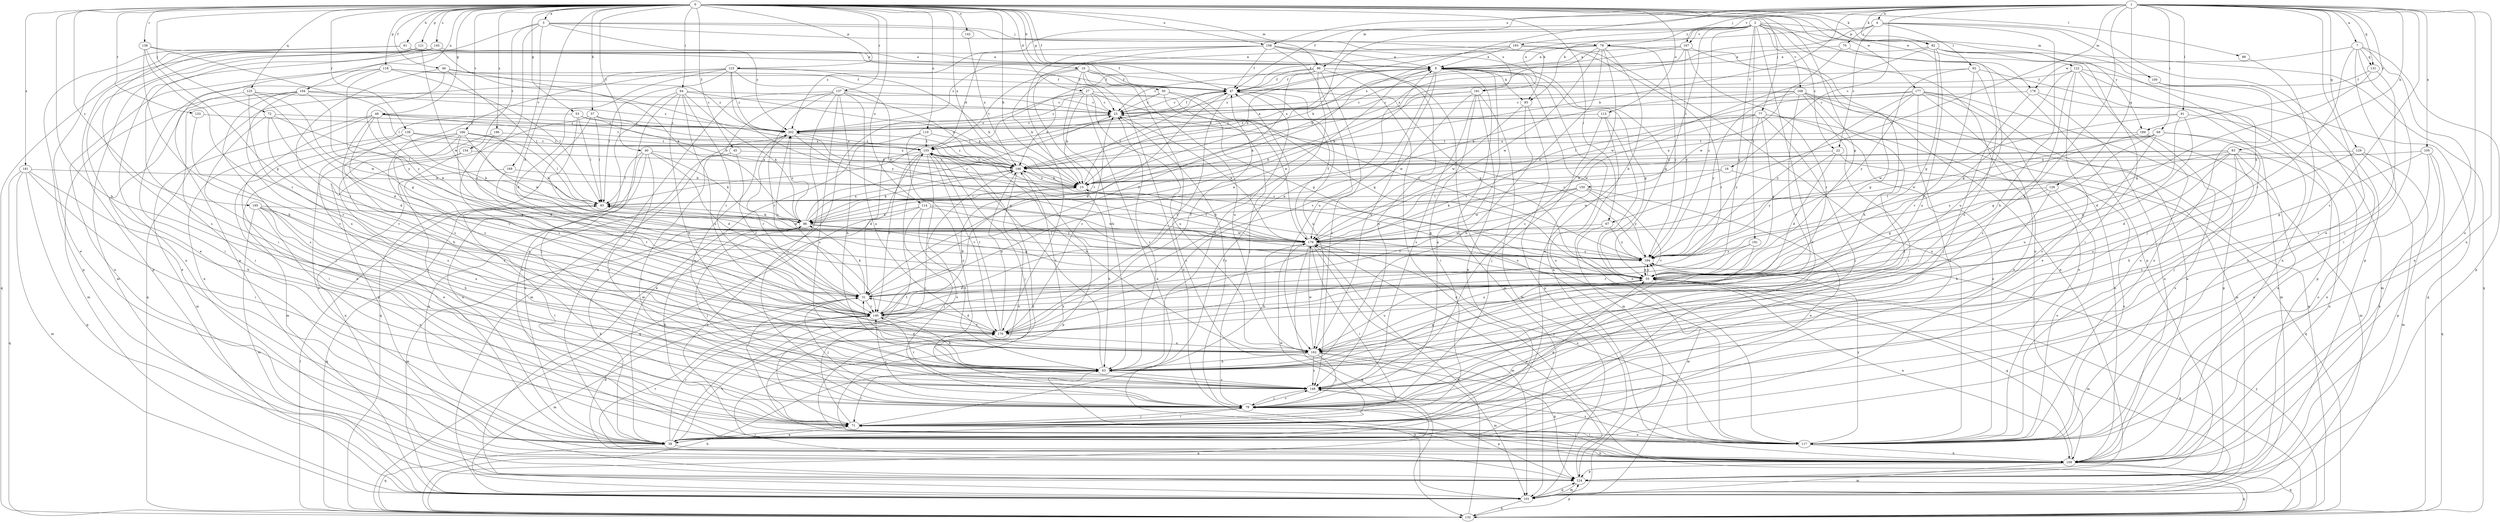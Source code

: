 strict digraph  {
0;
1;
2;
3;
4;
7;
8;
10;
15;
16;
22;
23;
27;
31;
39;
40;
45;
46;
47;
49;
50;
53;
55;
57;
61;
63;
64;
67;
69;
70;
71;
72;
77;
78;
79;
82;
83;
85;
86;
88;
91;
92;
93;
96;
100;
101;
104;
105;
109;
110;
113;
114;
117;
118;
121;
122;
123;
124;
125;
126;
129;
131;
132;
133;
137;
138;
139;
140;
142;
145;
148;
150;
154;
155;
158;
161;
162;
166;
167;
168;
169;
170;
177;
178;
179;
181;
186;
189;
191;
193;
194;
195;
196;
202;
0 -> 3  [label=a];
0 -> 10  [label=b];
0 -> 15  [label=b];
0 -> 27  [label=d];
0 -> 31  [label=d];
0 -> 40  [label=f];
0 -> 45  [label=f];
0 -> 46  [label=f];
0 -> 47  [label=f];
0 -> 49  [label=g];
0 -> 50  [label=g];
0 -> 53  [label=g];
0 -> 55  [label=g];
0 -> 57  [label=h];
0 -> 61  [label=h];
0 -> 63  [label=h];
0 -> 64  [label=i];
0 -> 67  [label=i];
0 -> 72  [label=j];
0 -> 77  [label=j];
0 -> 82  [label=k];
0 -> 88  [label=l];
0 -> 96  [label=m];
0 -> 104  [label=n];
0 -> 110  [label=o];
0 -> 113  [label=o];
0 -> 114  [label=o];
0 -> 118  [label=p];
0 -> 121  [label=p];
0 -> 122  [label=p];
0 -> 123  [label=p];
0 -> 125  [label=q];
0 -> 133  [label=r];
0 -> 137  [label=r];
0 -> 138  [label=r];
0 -> 139  [label=r];
0 -> 142  [label=s];
0 -> 145  [label=s];
0 -> 158  [label=u];
0 -> 166  [label=v];
0 -> 177  [label=w];
0 -> 178  [label=w];
0 -> 181  [label=x];
0 -> 186  [label=x];
0 -> 195  [label=z];
0 -> 196  [label=z];
1 -> 4  [label=a];
1 -> 7  [label=a];
1 -> 15  [label=b];
1 -> 16  [label=c];
1 -> 39  [label=e];
1 -> 47  [label=f];
1 -> 63  [label=h];
1 -> 67  [label=i];
1 -> 69  [label=i];
1 -> 78  [label=j];
1 -> 82  [label=k];
1 -> 83  [label=k];
1 -> 91  [label=l];
1 -> 96  [label=m];
1 -> 105  [label=n];
1 -> 109  [label=n];
1 -> 117  [label=o];
1 -> 126  [label=q];
1 -> 129  [label=q];
1 -> 131  [label=q];
1 -> 148  [label=s];
1 -> 158  [label=u];
1 -> 167  [label=v];
1 -> 186  [label=x];
1 -> 189  [label=y];
2 -> 15  [label=b];
2 -> 22  [label=c];
2 -> 39  [label=e];
2 -> 55  [label=g];
2 -> 85  [label=k];
2 -> 100  [label=m];
2 -> 109  [label=n];
2 -> 124  [label=p];
2 -> 150  [label=t];
2 -> 167  [label=v];
2 -> 168  [label=v];
2 -> 189  [label=y];
2 -> 191  [label=y];
2 -> 193  [label=y];
2 -> 194  [label=y];
2 -> 202  [label=z];
3 -> 78  [label=j];
3 -> 85  [label=k];
3 -> 124  [label=p];
3 -> 140  [label=r];
3 -> 154  [label=t];
3 -> 161  [label=u];
3 -> 169  [label=v];
3 -> 202  [label=z];
4 -> 22  [label=c];
4 -> 63  [label=h];
4 -> 70  [label=i];
4 -> 92  [label=l];
4 -> 100  [label=m];
4 -> 124  [label=p];
4 -> 161  [label=u];
4 -> 186  [label=x];
7 -> 71  [label=i];
7 -> 79  [label=j];
7 -> 109  [label=n];
7 -> 124  [label=p];
7 -> 131  [label=q];
7 -> 140  [label=r];
7 -> 178  [label=w];
8 -> 47  [label=f];
8 -> 55  [label=g];
8 -> 85  [label=k];
8 -> 86  [label=k];
8 -> 101  [label=m];
8 -> 117  [label=o];
8 -> 162  [label=u];
8 -> 170  [label=v];
8 -> 202  [label=z];
10 -> 15  [label=b];
10 -> 47  [label=f];
10 -> 55  [label=g];
10 -> 63  [label=h];
10 -> 109  [label=n];
10 -> 117  [label=o];
10 -> 155  [label=t];
10 -> 162  [label=u];
15 -> 47  [label=f];
15 -> 55  [label=g];
15 -> 63  [label=h];
15 -> 93  [label=l];
15 -> 186  [label=x];
16 -> 15  [label=b];
16 -> 117  [label=o];
16 -> 179  [label=w];
22 -> 31  [label=d];
22 -> 132  [label=q];
22 -> 186  [label=x];
22 -> 194  [label=y];
23 -> 47  [label=f];
23 -> 179  [label=w];
23 -> 202  [label=z];
27 -> 15  [label=b];
27 -> 23  [label=c];
27 -> 55  [label=g];
27 -> 101  [label=m];
27 -> 109  [label=n];
27 -> 162  [label=u];
27 -> 186  [label=x];
27 -> 194  [label=y];
31 -> 8  [label=a];
31 -> 71  [label=i];
31 -> 79  [label=j];
31 -> 86  [label=k];
31 -> 140  [label=r];
31 -> 202  [label=z];
39 -> 71  [label=i];
39 -> 86  [label=k];
39 -> 109  [label=n];
39 -> 132  [label=q];
39 -> 140  [label=r];
39 -> 155  [label=t];
39 -> 170  [label=v];
39 -> 179  [label=w];
39 -> 202  [label=z];
40 -> 31  [label=d];
40 -> 39  [label=e];
40 -> 86  [label=k];
40 -> 93  [label=l];
40 -> 109  [label=n];
40 -> 148  [label=s];
40 -> 186  [label=x];
45 -> 79  [label=j];
45 -> 140  [label=r];
45 -> 186  [label=x];
46 -> 15  [label=b];
46 -> 47  [label=f];
46 -> 93  [label=l];
46 -> 140  [label=r];
46 -> 194  [label=y];
47 -> 23  [label=c];
47 -> 31  [label=d];
47 -> 63  [label=h];
47 -> 155  [label=t];
47 -> 162  [label=u];
47 -> 170  [label=v];
49 -> 63  [label=h];
49 -> 101  [label=m];
49 -> 117  [label=o];
49 -> 155  [label=t];
49 -> 170  [label=v];
49 -> 179  [label=w];
49 -> 186  [label=x];
49 -> 202  [label=z];
50 -> 23  [label=c];
50 -> 55  [label=g];
50 -> 79  [label=j];
50 -> 179  [label=w];
50 -> 202  [label=z];
53 -> 15  [label=b];
53 -> 39  [label=e];
53 -> 93  [label=l];
53 -> 194  [label=y];
53 -> 202  [label=z];
55 -> 31  [label=d];
55 -> 101  [label=m];
55 -> 109  [label=n];
55 -> 155  [label=t];
55 -> 162  [label=u];
55 -> 194  [label=y];
57 -> 93  [label=l];
57 -> 124  [label=p];
57 -> 132  [label=q];
57 -> 186  [label=x];
57 -> 202  [label=z];
61 -> 8  [label=a];
61 -> 23  [label=c];
61 -> 39  [label=e];
61 -> 47  [label=f];
61 -> 124  [label=p];
61 -> 148  [label=s];
63 -> 23  [label=c];
63 -> 31  [label=d];
63 -> 55  [label=g];
63 -> 71  [label=i];
63 -> 148  [label=s];
63 -> 155  [label=t];
64 -> 15  [label=b];
64 -> 23  [label=c];
64 -> 63  [label=h];
64 -> 79  [label=j];
64 -> 86  [label=k];
64 -> 117  [label=o];
64 -> 140  [label=r];
64 -> 162  [label=u];
67 -> 101  [label=m];
67 -> 179  [label=w];
67 -> 194  [label=y];
69 -> 55  [label=g];
69 -> 79  [label=j];
69 -> 109  [label=n];
69 -> 155  [label=t];
69 -> 162  [label=u];
69 -> 179  [label=w];
69 -> 186  [label=x];
70 -> 8  [label=a];
70 -> 162  [label=u];
70 -> 179  [label=w];
71 -> 39  [label=e];
71 -> 47  [label=f];
71 -> 55  [label=g];
71 -> 79  [label=j];
71 -> 86  [label=k];
71 -> 93  [label=l];
71 -> 117  [label=o];
71 -> 186  [label=x];
72 -> 31  [label=d];
72 -> 79  [label=j];
72 -> 93  [label=l];
72 -> 170  [label=v];
72 -> 202  [label=z];
77 -> 55  [label=g];
77 -> 79  [label=j];
77 -> 109  [label=n];
77 -> 117  [label=o];
77 -> 179  [label=w];
77 -> 186  [label=x];
77 -> 194  [label=y];
77 -> 202  [label=z];
78 -> 8  [label=a];
78 -> 39  [label=e];
78 -> 47  [label=f];
78 -> 86  [label=k];
78 -> 124  [label=p];
78 -> 148  [label=s];
78 -> 170  [label=v];
78 -> 179  [label=w];
78 -> 194  [label=y];
79 -> 8  [label=a];
79 -> 23  [label=c];
79 -> 71  [label=i];
79 -> 124  [label=p];
79 -> 140  [label=r];
79 -> 148  [label=s];
79 -> 194  [label=y];
82 -> 8  [label=a];
82 -> 55  [label=g];
82 -> 71  [label=i];
82 -> 79  [label=j];
82 -> 132  [label=q];
82 -> 162  [label=u];
82 -> 179  [label=w];
83 -> 15  [label=b];
83 -> 31  [label=d];
83 -> 55  [label=g];
83 -> 63  [label=h];
83 -> 109  [label=n];
83 -> 117  [label=o];
83 -> 148  [label=s];
83 -> 186  [label=x];
83 -> 194  [label=y];
85 -> 63  [label=h];
85 -> 124  [label=p];
85 -> 179  [label=w];
86 -> 23  [label=c];
86 -> 55  [label=g];
86 -> 79  [label=j];
86 -> 101  [label=m];
86 -> 179  [label=w];
86 -> 186  [label=x];
86 -> 202  [label=z];
88 -> 109  [label=n];
91 -> 31  [label=d];
91 -> 109  [label=n];
91 -> 148  [label=s];
91 -> 179  [label=w];
91 -> 202  [label=z];
92 -> 47  [label=f];
92 -> 117  [label=o];
92 -> 162  [label=u];
92 -> 170  [label=v];
92 -> 194  [label=y];
93 -> 86  [label=k];
93 -> 132  [label=q];
93 -> 179  [label=w];
96 -> 23  [label=c];
96 -> 31  [label=d];
96 -> 47  [label=f];
96 -> 93  [label=l];
96 -> 117  [label=o];
96 -> 132  [label=q];
96 -> 140  [label=r];
96 -> 148  [label=s];
100 -> 101  [label=m];
100 -> 117  [label=o];
101 -> 63  [label=h];
101 -> 124  [label=p];
101 -> 132  [label=q];
104 -> 23  [label=c];
104 -> 39  [label=e];
104 -> 55  [label=g];
104 -> 71  [label=i];
104 -> 148  [label=s];
104 -> 162  [label=u];
104 -> 202  [label=z];
105 -> 55  [label=g];
105 -> 109  [label=n];
105 -> 117  [label=o];
105 -> 132  [label=q];
105 -> 186  [label=x];
109 -> 8  [label=a];
109 -> 31  [label=d];
109 -> 55  [label=g];
109 -> 79  [label=j];
109 -> 101  [label=m];
109 -> 124  [label=p];
109 -> 132  [label=q];
109 -> 140  [label=r];
109 -> 155  [label=t];
110 -> 39  [label=e];
110 -> 148  [label=s];
110 -> 155  [label=t];
110 -> 194  [label=y];
113 -> 79  [label=j];
113 -> 101  [label=m];
113 -> 117  [label=o];
113 -> 202  [label=z];
114 -> 63  [label=h];
114 -> 79  [label=j];
114 -> 86  [label=k];
114 -> 117  [label=o];
114 -> 179  [label=w];
114 -> 194  [label=y];
117 -> 71  [label=i];
117 -> 109  [label=n];
117 -> 148  [label=s];
117 -> 186  [label=x];
117 -> 194  [label=y];
118 -> 47  [label=f];
118 -> 71  [label=i];
118 -> 93  [label=l];
118 -> 109  [label=n];
118 -> 194  [label=y];
118 -> 202  [label=z];
121 -> 8  [label=a];
121 -> 39  [label=e];
121 -> 71  [label=i];
121 -> 124  [label=p];
121 -> 179  [label=w];
122 -> 39  [label=e];
122 -> 47  [label=f];
122 -> 55  [label=g];
122 -> 117  [label=o];
122 -> 124  [label=p];
122 -> 132  [label=q];
122 -> 148  [label=s];
123 -> 15  [label=b];
123 -> 31  [label=d];
123 -> 47  [label=f];
123 -> 93  [label=l];
123 -> 132  [label=q];
123 -> 148  [label=s];
123 -> 179  [label=w];
123 -> 194  [label=y];
123 -> 202  [label=z];
124 -> 101  [label=m];
124 -> 132  [label=q];
124 -> 179  [label=w];
125 -> 23  [label=c];
125 -> 31  [label=d];
125 -> 101  [label=m];
125 -> 170  [label=v];
125 -> 179  [label=w];
126 -> 55  [label=g];
126 -> 63  [label=h];
126 -> 93  [label=l];
126 -> 117  [label=o];
129 -> 101  [label=m];
129 -> 124  [label=p];
129 -> 162  [label=u];
129 -> 186  [label=x];
131 -> 47  [label=f];
131 -> 55  [label=g];
131 -> 148  [label=s];
132 -> 55  [label=g];
132 -> 63  [label=h];
132 -> 93  [label=l];
132 -> 124  [label=p];
132 -> 179  [label=w];
132 -> 194  [label=y];
133 -> 170  [label=v];
133 -> 202  [label=z];
137 -> 23  [label=c];
137 -> 39  [label=e];
137 -> 63  [label=h];
137 -> 79  [label=j];
137 -> 101  [label=m];
137 -> 140  [label=r];
137 -> 148  [label=s];
137 -> 162  [label=u];
137 -> 186  [label=x];
138 -> 8  [label=a];
138 -> 55  [label=g];
138 -> 63  [label=h];
138 -> 93  [label=l];
138 -> 140  [label=r];
139 -> 71  [label=i];
139 -> 86  [label=k];
139 -> 155  [label=t];
139 -> 170  [label=v];
139 -> 186  [label=x];
140 -> 8  [label=a];
140 -> 15  [label=b];
140 -> 63  [label=h];
140 -> 101  [label=m];
140 -> 170  [label=v];
142 -> 186  [label=x];
145 -> 8  [label=a];
145 -> 86  [label=k];
145 -> 101  [label=m];
145 -> 109  [label=n];
145 -> 132  [label=q];
148 -> 79  [label=j];
148 -> 132  [label=q];
148 -> 140  [label=r];
150 -> 39  [label=e];
150 -> 86  [label=k];
150 -> 93  [label=l];
150 -> 140  [label=r];
150 -> 170  [label=v];
150 -> 179  [label=w];
150 -> 194  [label=y];
154 -> 39  [label=e];
154 -> 162  [label=u];
154 -> 186  [label=x];
155 -> 8  [label=a];
155 -> 31  [label=d];
155 -> 71  [label=i];
155 -> 79  [label=j];
155 -> 132  [label=q];
155 -> 140  [label=r];
155 -> 162  [label=u];
155 -> 170  [label=v];
155 -> 186  [label=x];
158 -> 8  [label=a];
158 -> 47  [label=f];
158 -> 55  [label=g];
158 -> 140  [label=r];
158 -> 148  [label=s];
158 -> 155  [label=t];
158 -> 162  [label=u];
158 -> 170  [label=v];
161 -> 23  [label=c];
161 -> 39  [label=e];
161 -> 71  [label=i];
161 -> 86  [label=k];
161 -> 101  [label=m];
161 -> 148  [label=s];
161 -> 179  [label=w];
162 -> 63  [label=h];
162 -> 79  [label=j];
162 -> 101  [label=m];
162 -> 124  [label=p];
162 -> 148  [label=s];
162 -> 179  [label=w];
166 -> 31  [label=d];
166 -> 39  [label=e];
166 -> 86  [label=k];
166 -> 93  [label=l];
166 -> 101  [label=m];
166 -> 148  [label=s];
166 -> 155  [label=t];
166 -> 179  [label=w];
167 -> 8  [label=a];
167 -> 15  [label=b];
167 -> 63  [label=h];
167 -> 140  [label=r];
167 -> 186  [label=x];
167 -> 194  [label=y];
168 -> 15  [label=b];
168 -> 23  [label=c];
168 -> 71  [label=i];
168 -> 79  [label=j];
168 -> 101  [label=m];
168 -> 132  [label=q];
168 -> 170  [label=v];
168 -> 194  [label=y];
169 -> 15  [label=b];
169 -> 109  [label=n];
169 -> 140  [label=r];
170 -> 23  [label=c];
170 -> 31  [label=d];
170 -> 47  [label=f];
170 -> 155  [label=t];
170 -> 162  [label=u];
170 -> 186  [label=x];
177 -> 23  [label=c];
177 -> 39  [label=e];
177 -> 55  [label=g];
177 -> 71  [label=i];
177 -> 93  [label=l];
177 -> 109  [label=n];
177 -> 117  [label=o];
177 -> 124  [label=p];
177 -> 194  [label=y];
178 -> 23  [label=c];
178 -> 79  [label=j];
178 -> 101  [label=m];
178 -> 109  [label=n];
179 -> 15  [label=b];
179 -> 47  [label=f];
179 -> 63  [label=h];
179 -> 71  [label=i];
179 -> 101  [label=m];
179 -> 117  [label=o];
179 -> 132  [label=q];
179 -> 194  [label=y];
181 -> 15  [label=b];
181 -> 63  [label=h];
181 -> 71  [label=i];
181 -> 101  [label=m];
181 -> 124  [label=p];
181 -> 132  [label=q];
186 -> 15  [label=b];
186 -> 86  [label=k];
186 -> 117  [label=o];
186 -> 124  [label=p];
186 -> 202  [label=z];
189 -> 101  [label=m];
189 -> 117  [label=o];
189 -> 155  [label=t];
189 -> 194  [label=y];
191 -> 140  [label=r];
191 -> 162  [label=u];
191 -> 194  [label=y];
193 -> 8  [label=a];
193 -> 15  [label=b];
193 -> 117  [label=o];
193 -> 140  [label=r];
193 -> 202  [label=z];
194 -> 23  [label=c];
194 -> 55  [label=g];
194 -> 93  [label=l];
195 -> 63  [label=h];
195 -> 86  [label=k];
195 -> 101  [label=m];
195 -> 117  [label=o];
195 -> 140  [label=r];
195 -> 162  [label=u];
196 -> 79  [label=j];
196 -> 155  [label=t];
196 -> 170  [label=v];
202 -> 23  [label=c];
202 -> 55  [label=g];
202 -> 140  [label=r];
202 -> 148  [label=s];
202 -> 155  [label=t];
}
